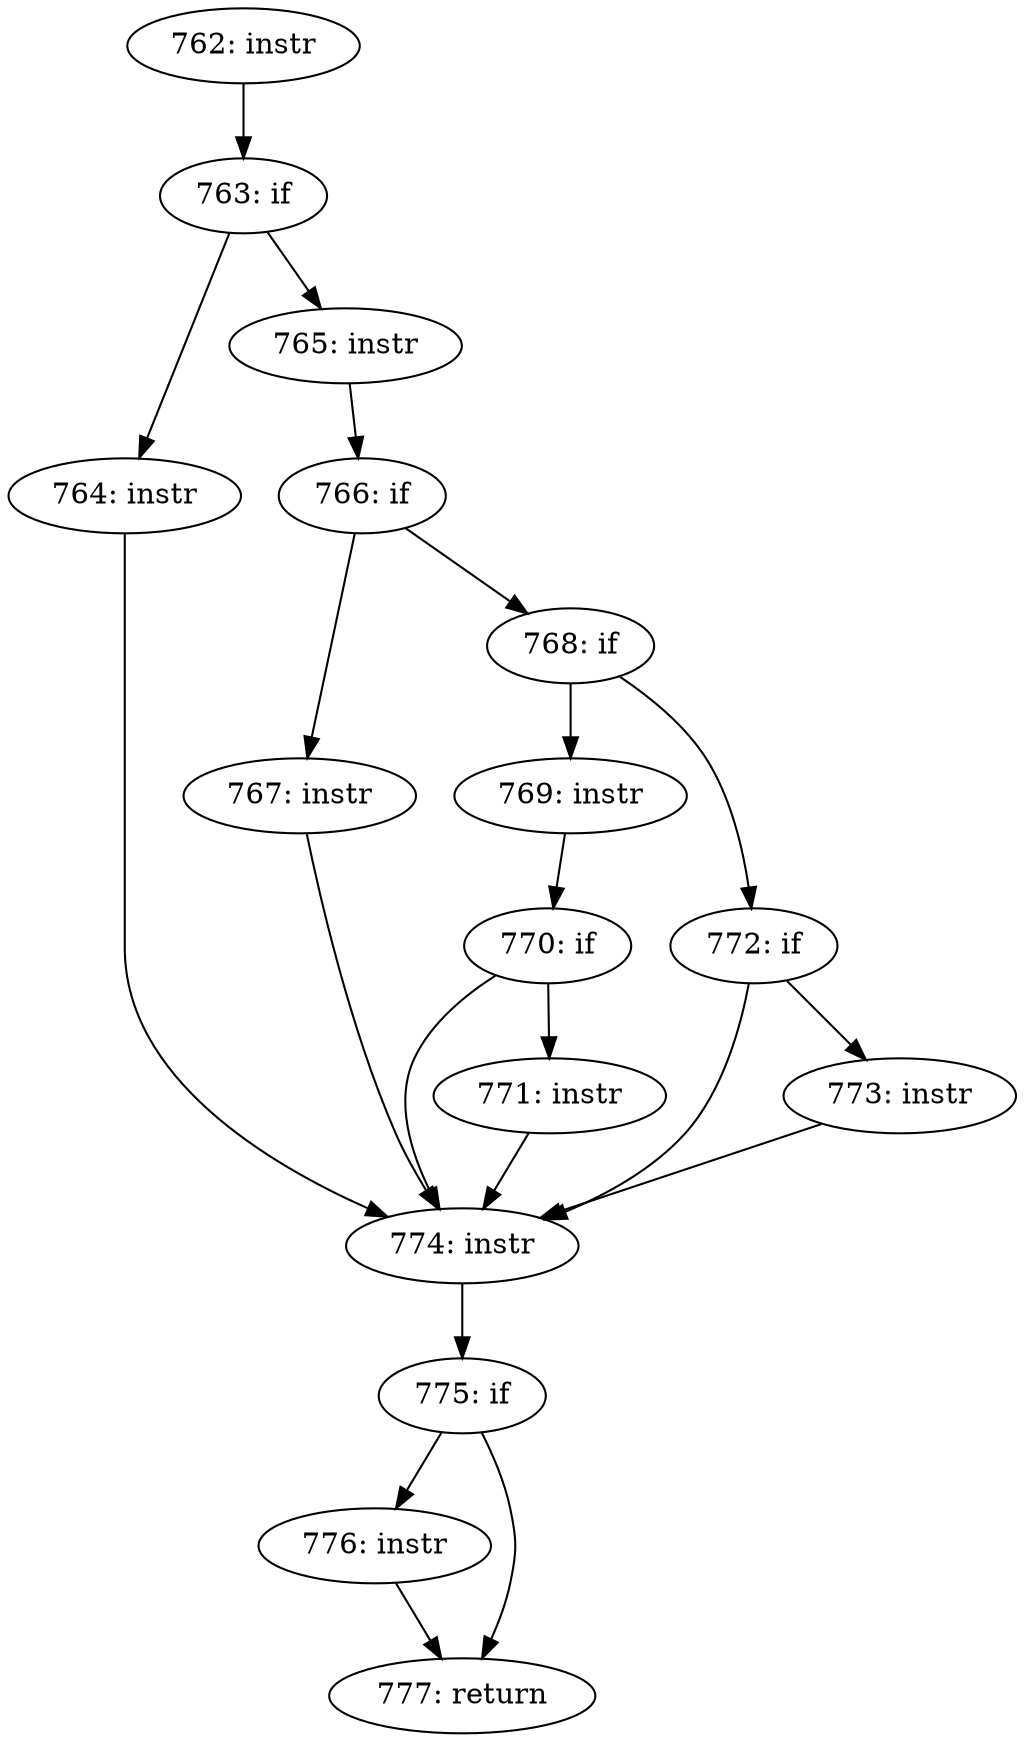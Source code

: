 digraph CFG_tcp_event_data_recv {
762 [label="762: instr"]
	762 -> 763
763 [label="763: if"]
	763 -> 764
	763 -> 765
764 [label="764: instr"]
	764 -> 774
765 [label="765: instr"]
	765 -> 766
766 [label="766: if"]
	766 -> 767
	766 -> 768
767 [label="767: instr"]
	767 -> 774
768 [label="768: if"]
	768 -> 769
	768 -> 772
769 [label="769: instr"]
	769 -> 770
770 [label="770: if"]
	770 -> 771
	770 -> 774
771 [label="771: instr"]
	771 -> 774
772 [label="772: if"]
	772 -> 773
	772 -> 774
773 [label="773: instr"]
	773 -> 774
774 [label="774: instr"]
	774 -> 775
775 [label="775: if"]
	775 -> 776
	775 -> 777
776 [label="776: instr"]
	776 -> 777
777 [label="777: return"]
	
}
